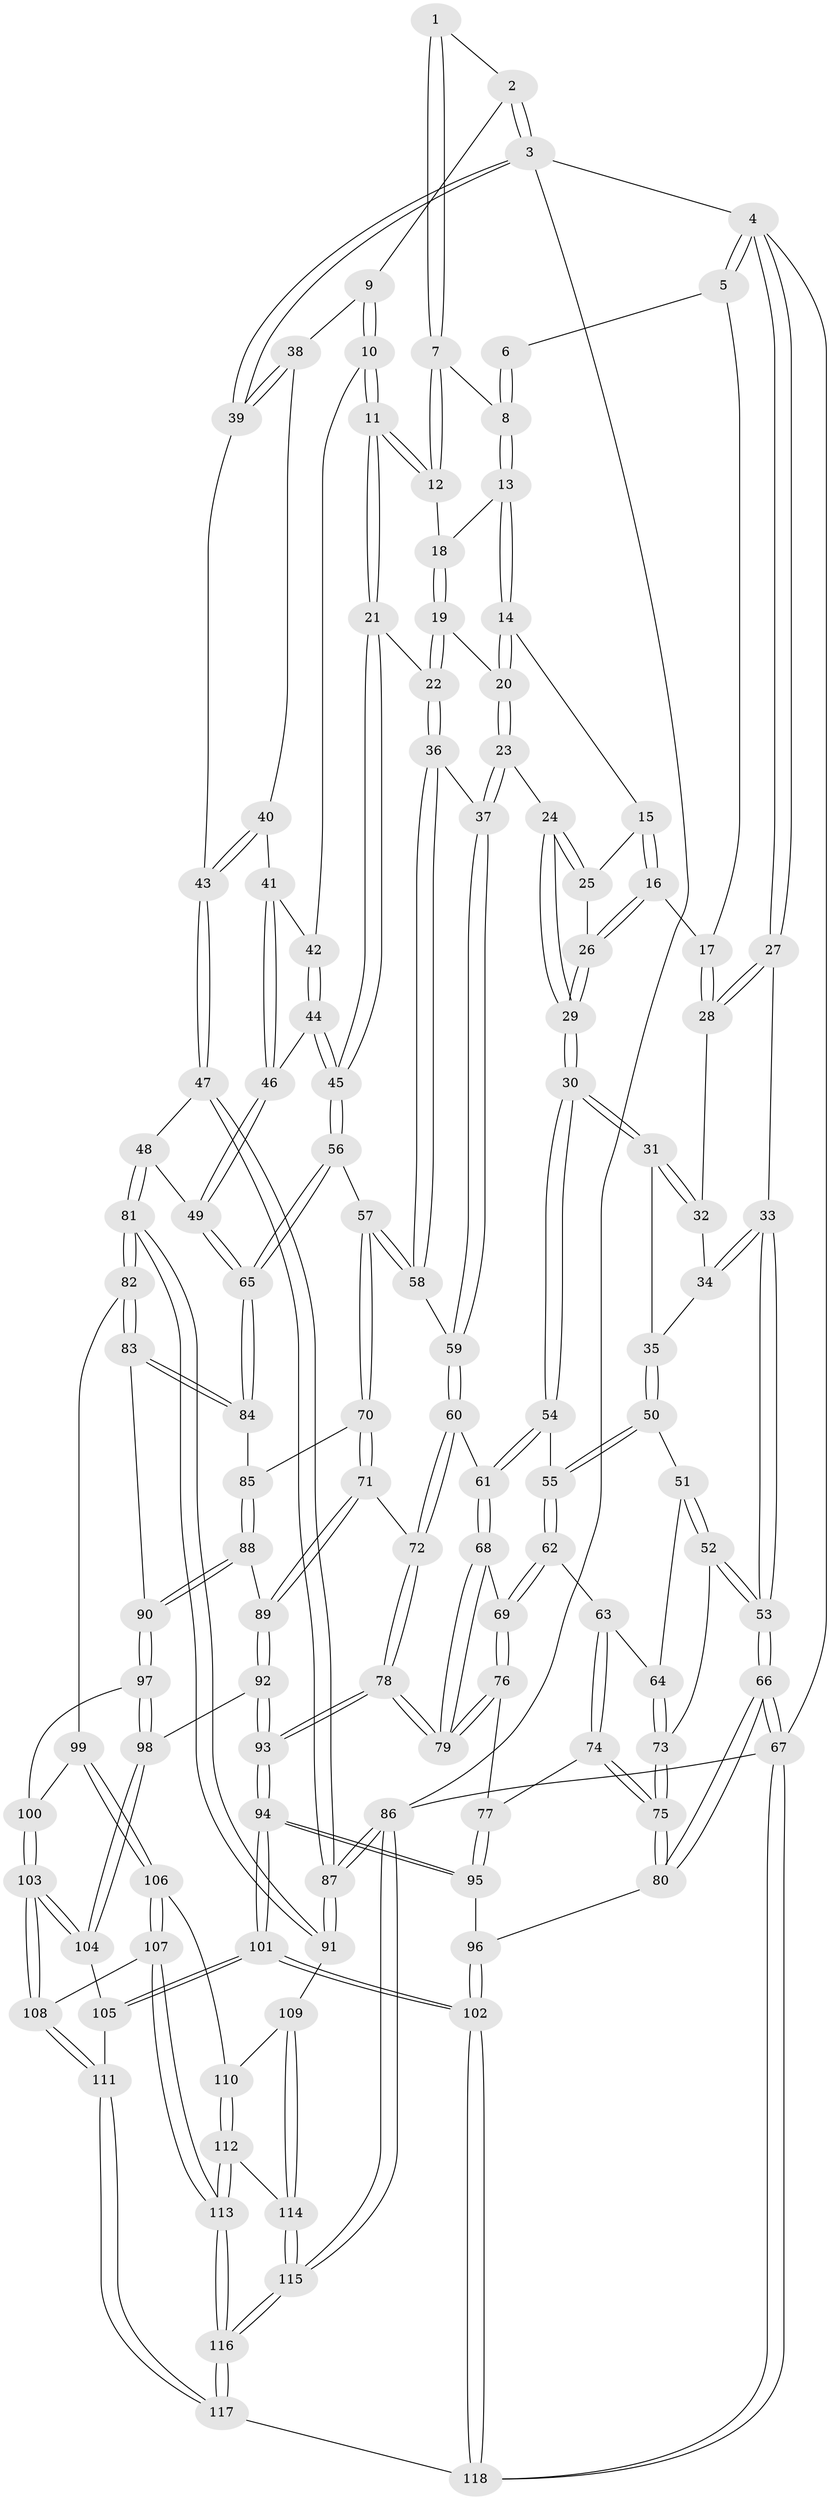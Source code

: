 // coarse degree distribution, {3: 0.5070422535211268, 4: 0.4647887323943662, 2: 0.028169014084507043}
// Generated by graph-tools (version 1.1) at 2025/38/03/04/25 23:38:27]
// undirected, 118 vertices, 292 edges
graph export_dot {
  node [color=gray90,style=filled];
  1 [pos="+0.5018725049118861+0"];
  2 [pos="+0.6987870157828484+0"];
  3 [pos="+1+0"];
  4 [pos="+0+0"];
  5 [pos="+0.18972365487455767+0"];
  6 [pos="+0.4133228948151179+0"];
  7 [pos="+0.532875754264297+0.11297008592807918"];
  8 [pos="+0.3876510107970284+0.13591267890054679"];
  9 [pos="+0.7281659130632878+0.17700599017741503"];
  10 [pos="+0.7045525116956851+0.19885158844203213"];
  11 [pos="+0.7001562637722304+0.20143346371838758"];
  12 [pos="+0.5684317394841281+0.15575228281659803"];
  13 [pos="+0.3848870396917061+0.14066120732827972"];
  14 [pos="+0.3717361519124496+0.15628443367807862"];
  15 [pos="+0.3566617390367187+0.15884966139806345"];
  16 [pos="+0.19057720926507854+0.13074084375284709"];
  17 [pos="+0.1856763867744053+0.12779319383946622"];
  18 [pos="+0.512876150072693+0.1956246929870884"];
  19 [pos="+0.47117874110419916+0.2574393496046988"];
  20 [pos="+0.4245952995614055+0.25473140058070276"];
  21 [pos="+0.6505329651304679+0.2952349889667016"];
  22 [pos="+0.5513743189084748+0.33080957606546335"];
  23 [pos="+0.37033417583773776+0.3431823229844675"];
  24 [pos="+0.35976253817494763+0.34429819286442026"];
  25 [pos="+0.3275886887133098+0.22807441773602877"];
  26 [pos="+0.2610564115904242+0.2874190680419367"];
  27 [pos="+0+0"];
  28 [pos="+0.1801892088164003+0.13164802919147428"];
  29 [pos="+0.267715824697937+0.37027475635252016"];
  30 [pos="+0.2578982004885976+0.3807786396925472"];
  31 [pos="+0.1422735221576751+0.22916451044677894"];
  32 [pos="+0.1670783918081048+0.1463149990484533"];
  33 [pos="+0+0.15180917906208533"];
  34 [pos="+0+0.20526304135887927"];
  35 [pos="+0.09058449945002237+0.31516414933179915"];
  36 [pos="+0.5459792737713814+0.33878693790208747"];
  37 [pos="+0.3819890889566665+0.352282650099231"];
  38 [pos="+0.7820269709112789+0.18116005705477925"];
  39 [pos="+1+0"];
  40 [pos="+0.9083432731044426+0.2744940342610479"];
  41 [pos="+0.8277482916047827+0.35228643858561215"];
  42 [pos="+0.7594668082163833+0.2855743343267628"];
  43 [pos="+1+0.3797380250590283"];
  44 [pos="+0.8002405826614625+0.424533262605718"];
  45 [pos="+0.6906523362091203+0.42237701059059996"];
  46 [pos="+0.8220532780996791+0.43026973182009354"];
  47 [pos="+1+0.4301814559514283"];
  48 [pos="+0.9366484219859884+0.5010580921395695"];
  49 [pos="+0.9208097848380641+0.5036828777775051"];
  50 [pos="+0.09012853360791771+0.38285042598912755"];
  51 [pos="+0.07993575101149047+0.3886375605847959"];
  52 [pos="+0+0.4329263633295348"];
  53 [pos="+0+0.4302883028951116"];
  54 [pos="+0.2439228509098046+0.40077018476078685"];
  55 [pos="+0.2231986471390957+0.4109094919384466"];
  56 [pos="+0.6683041603187858+0.47282715458992347"];
  57 [pos="+0.6077204493806284+0.5439486034317612"];
  58 [pos="+0.5110482736696235+0.44848483933706834"];
  59 [pos="+0.4508502285139483+0.4540823579206996"];
  60 [pos="+0.4270376975344888+0.4797654435224341"];
  61 [pos="+0.35586936418583726+0.5076096115444843"];
  62 [pos="+0.21025219360620784+0.48149727671938203"];
  63 [pos="+0.15271808348581636+0.5126421520039213"];
  64 [pos="+0.10746899453734025+0.5196656726829155"];
  65 [pos="+0.8538322255119297+0.559950058164049"];
  66 [pos="+0+0.8782301548898852"];
  67 [pos="+0+1"];
  68 [pos="+0.34280408338301993+0.5705535346318801"];
  69 [pos="+0.22015563760783172+0.5524781417620631"];
  70 [pos="+0.6075963542175067+0.5636593834887539"];
  71 [pos="+0.488344994688167+0.6422556023864017"];
  72 [pos="+0.47808512270684844+0.6439587128315056"];
  73 [pos="+0.07627070822957623+0.5753984619937071"];
  74 [pos="+0.10183507962829416+0.6511665081673333"];
  75 [pos="+0.09980776872142476+0.6512774387179429"];
  76 [pos="+0.17895535939588755+0.6437804588357374"];
  77 [pos="+0.163762179787508+0.6530724168726001"];
  78 [pos="+0.39087128538884774+0.6870141593231747"];
  79 [pos="+0.3734163193193312+0.6696936672206385"];
  80 [pos="+0+0.7935372777099138"];
  81 [pos="+0.9326519996995668+0.7853886682974891"];
  82 [pos="+0.8816285368258424+0.7676257321762964"];
  83 [pos="+0.8228424831274858+0.6015104374447459"];
  84 [pos="+0.8228716757099209+0.6011491457800754"];
  85 [pos="+0.6262849010408401+0.5816733451957664"];
  86 [pos="+1+1"];
  87 [pos="+1+0.802642202087712"];
  88 [pos="+0.6654679146604492+0.7034210412902218"];
  89 [pos="+0.5565547102313668+0.7327733797228598"];
  90 [pos="+0.7017525504981486+0.7488700522555558"];
  91 [pos="+0.9721439565531913+0.8088079922590229"];
  92 [pos="+0.5543398338148523+0.8041423087460207"];
  93 [pos="+0.3657782420984604+0.8686115939178386"];
  94 [pos="+0.35217268427086873+0.8940461495210347"];
  95 [pos="+0.20862084092838415+0.7547679470690328"];
  96 [pos="+0.11345430385881589+0.8071435668685102"];
  97 [pos="+0.7053719552486031+0.7640557621276872"];
  98 [pos="+0.5844524235115345+0.8148842291939387"];
  99 [pos="+0.7883670922799928+0.7934940864190948"];
  100 [pos="+0.7105110741326228+0.7695698153048001"];
  101 [pos="+0.35161520046895034+0.8971589825704974"];
  102 [pos="+0.3415629249299723+0.9351887848357495"];
  103 [pos="+0.6821510903770782+0.9064362497035795"];
  104 [pos="+0.5989838587816088+0.8652135432156316"];
  105 [pos="+0.5841920567658037+0.888903165322549"];
  106 [pos="+0.7915308797918388+0.8681571603483716"];
  107 [pos="+0.6898115840172587+0.9192902686535809"];
  108 [pos="+0.6845339934593412+0.9149061841989935"];
  109 [pos="+0.9012925572740268+0.9110482431445606"];
  110 [pos="+0.7979079904891813+0.8809623833626574"];
  111 [pos="+0.5823502276618466+0.9716047057237943"];
  112 [pos="+0.7867029678432318+0.9500339384777556"];
  113 [pos="+0.7318628421267592+0.9799374401008165"];
  114 [pos="+0.8859433836827163+0.9679442281022473"];
  115 [pos="+1+1"];
  116 [pos="+0.7057406496382487+1"];
  117 [pos="+0.4239688620527707+1"];
  118 [pos="+0.3143186724488096+1"];
  1 -- 2;
  1 -- 7;
  1 -- 7;
  2 -- 3;
  2 -- 3;
  2 -- 9;
  3 -- 4;
  3 -- 39;
  3 -- 39;
  3 -- 86;
  4 -- 5;
  4 -- 5;
  4 -- 27;
  4 -- 27;
  4 -- 67;
  5 -- 6;
  5 -- 17;
  6 -- 8;
  6 -- 8;
  7 -- 8;
  7 -- 12;
  7 -- 12;
  8 -- 13;
  8 -- 13;
  9 -- 10;
  9 -- 10;
  9 -- 38;
  10 -- 11;
  10 -- 11;
  10 -- 42;
  11 -- 12;
  11 -- 12;
  11 -- 21;
  11 -- 21;
  12 -- 18;
  13 -- 14;
  13 -- 14;
  13 -- 18;
  14 -- 15;
  14 -- 20;
  14 -- 20;
  15 -- 16;
  15 -- 16;
  15 -- 25;
  16 -- 17;
  16 -- 26;
  16 -- 26;
  17 -- 28;
  17 -- 28;
  18 -- 19;
  18 -- 19;
  19 -- 20;
  19 -- 22;
  19 -- 22;
  20 -- 23;
  20 -- 23;
  21 -- 22;
  21 -- 45;
  21 -- 45;
  22 -- 36;
  22 -- 36;
  23 -- 24;
  23 -- 37;
  23 -- 37;
  24 -- 25;
  24 -- 25;
  24 -- 29;
  24 -- 29;
  25 -- 26;
  26 -- 29;
  26 -- 29;
  27 -- 28;
  27 -- 28;
  27 -- 33;
  28 -- 32;
  29 -- 30;
  29 -- 30;
  30 -- 31;
  30 -- 31;
  30 -- 54;
  30 -- 54;
  31 -- 32;
  31 -- 32;
  31 -- 35;
  32 -- 34;
  33 -- 34;
  33 -- 34;
  33 -- 53;
  33 -- 53;
  34 -- 35;
  35 -- 50;
  35 -- 50;
  36 -- 37;
  36 -- 58;
  36 -- 58;
  37 -- 59;
  37 -- 59;
  38 -- 39;
  38 -- 39;
  38 -- 40;
  39 -- 43;
  40 -- 41;
  40 -- 43;
  40 -- 43;
  41 -- 42;
  41 -- 46;
  41 -- 46;
  42 -- 44;
  42 -- 44;
  43 -- 47;
  43 -- 47;
  44 -- 45;
  44 -- 45;
  44 -- 46;
  45 -- 56;
  45 -- 56;
  46 -- 49;
  46 -- 49;
  47 -- 48;
  47 -- 87;
  47 -- 87;
  48 -- 49;
  48 -- 81;
  48 -- 81;
  49 -- 65;
  49 -- 65;
  50 -- 51;
  50 -- 55;
  50 -- 55;
  51 -- 52;
  51 -- 52;
  51 -- 64;
  52 -- 53;
  52 -- 53;
  52 -- 73;
  53 -- 66;
  53 -- 66;
  54 -- 55;
  54 -- 61;
  54 -- 61;
  55 -- 62;
  55 -- 62;
  56 -- 57;
  56 -- 65;
  56 -- 65;
  57 -- 58;
  57 -- 58;
  57 -- 70;
  57 -- 70;
  58 -- 59;
  59 -- 60;
  59 -- 60;
  60 -- 61;
  60 -- 72;
  60 -- 72;
  61 -- 68;
  61 -- 68;
  62 -- 63;
  62 -- 69;
  62 -- 69;
  63 -- 64;
  63 -- 74;
  63 -- 74;
  64 -- 73;
  64 -- 73;
  65 -- 84;
  65 -- 84;
  66 -- 67;
  66 -- 67;
  66 -- 80;
  66 -- 80;
  67 -- 118;
  67 -- 118;
  67 -- 86;
  68 -- 69;
  68 -- 79;
  68 -- 79;
  69 -- 76;
  69 -- 76;
  70 -- 71;
  70 -- 71;
  70 -- 85;
  71 -- 72;
  71 -- 89;
  71 -- 89;
  72 -- 78;
  72 -- 78;
  73 -- 75;
  73 -- 75;
  74 -- 75;
  74 -- 75;
  74 -- 77;
  75 -- 80;
  75 -- 80;
  76 -- 77;
  76 -- 79;
  76 -- 79;
  77 -- 95;
  77 -- 95;
  78 -- 79;
  78 -- 79;
  78 -- 93;
  78 -- 93;
  80 -- 96;
  81 -- 82;
  81 -- 82;
  81 -- 91;
  81 -- 91;
  82 -- 83;
  82 -- 83;
  82 -- 99;
  83 -- 84;
  83 -- 84;
  83 -- 90;
  84 -- 85;
  85 -- 88;
  85 -- 88;
  86 -- 87;
  86 -- 87;
  86 -- 115;
  86 -- 115;
  87 -- 91;
  87 -- 91;
  88 -- 89;
  88 -- 90;
  88 -- 90;
  89 -- 92;
  89 -- 92;
  90 -- 97;
  90 -- 97;
  91 -- 109;
  92 -- 93;
  92 -- 93;
  92 -- 98;
  93 -- 94;
  93 -- 94;
  94 -- 95;
  94 -- 95;
  94 -- 101;
  94 -- 101;
  95 -- 96;
  96 -- 102;
  96 -- 102;
  97 -- 98;
  97 -- 98;
  97 -- 100;
  98 -- 104;
  98 -- 104;
  99 -- 100;
  99 -- 106;
  99 -- 106;
  100 -- 103;
  100 -- 103;
  101 -- 102;
  101 -- 102;
  101 -- 105;
  101 -- 105;
  102 -- 118;
  102 -- 118;
  103 -- 104;
  103 -- 104;
  103 -- 108;
  103 -- 108;
  104 -- 105;
  105 -- 111;
  106 -- 107;
  106 -- 107;
  106 -- 110;
  107 -- 108;
  107 -- 113;
  107 -- 113;
  108 -- 111;
  108 -- 111;
  109 -- 110;
  109 -- 114;
  109 -- 114;
  110 -- 112;
  110 -- 112;
  111 -- 117;
  111 -- 117;
  112 -- 113;
  112 -- 113;
  112 -- 114;
  113 -- 116;
  113 -- 116;
  114 -- 115;
  114 -- 115;
  115 -- 116;
  115 -- 116;
  116 -- 117;
  116 -- 117;
  117 -- 118;
}

